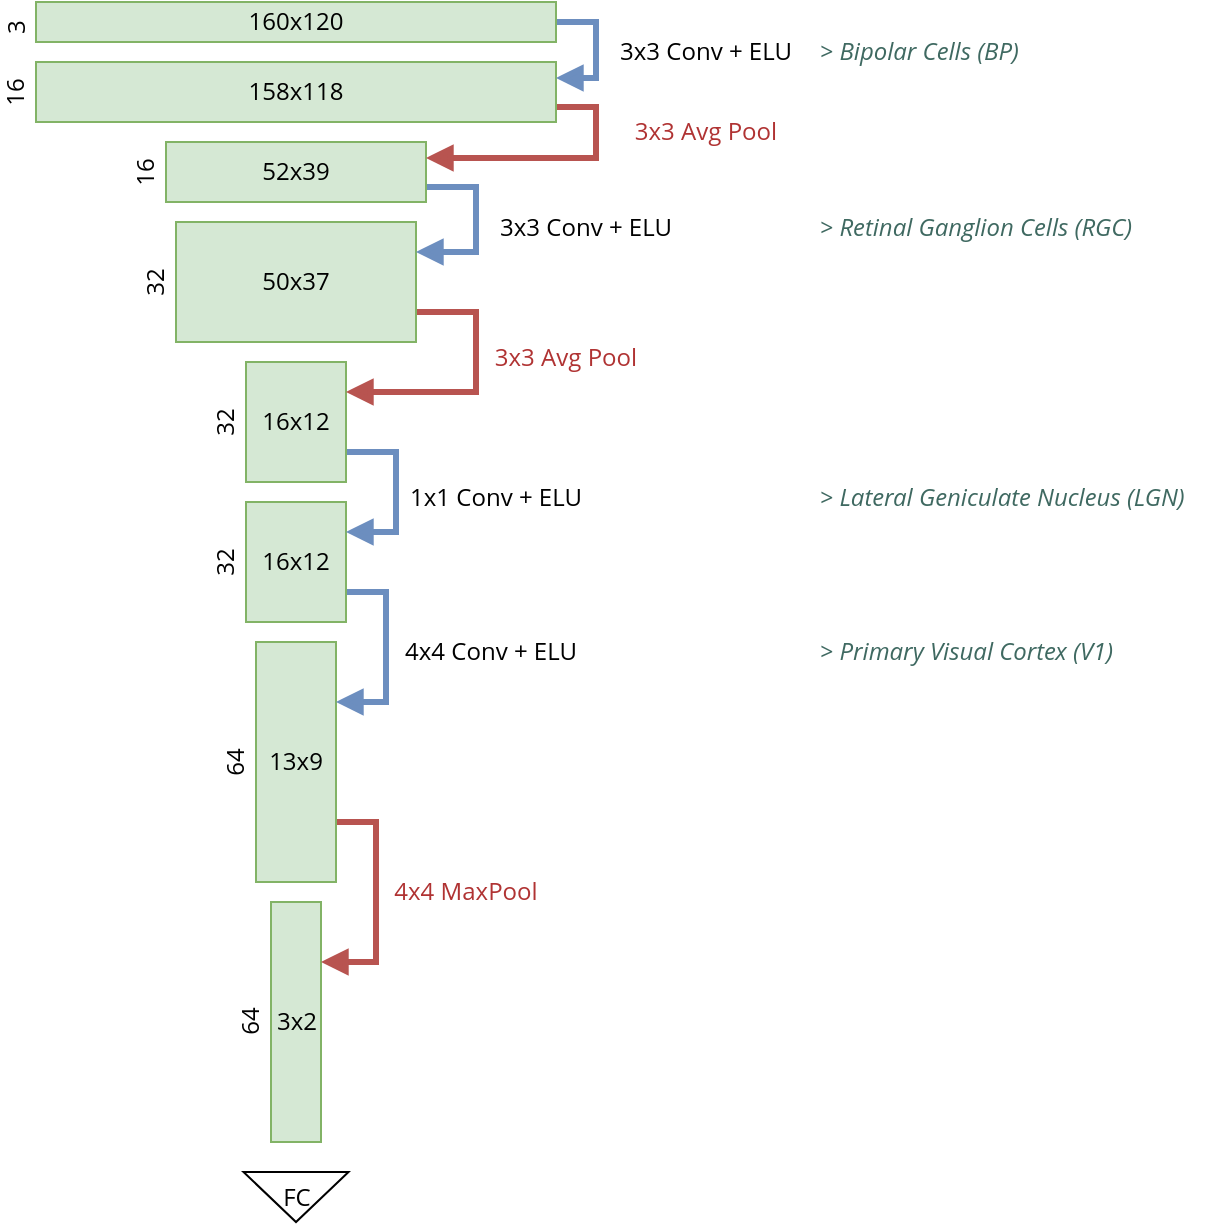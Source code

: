<mxfile version="22.1.7" type="device">
  <diagram name="Page-1" id="2Zx32FGnAGuSmtZ0bR-C">
    <mxGraphModel dx="1430" dy="795" grid="1" gridSize="10" guides="1" tooltips="1" connect="1" arrows="1" fold="1" page="1" pageScale="1" pageWidth="850" pageHeight="1100" math="0" shadow="0">
      <root>
        <mxCell id="0" />
        <mxCell id="1" parent="0" />
        <mxCell id="cTztiCFyfyrL-qmUImRp-16" value="3x2" style="rounded=0;whiteSpace=wrap;html=1;fillColor=#d5e8d4;strokeColor=#82b366;fontFamily=Open Sans;fontSource=https%3A%2F%2Ffonts.googleapis.com%2Fcss%3Ffamily%3DOpen%2BSans;" vertex="1" parent="1">
          <mxGeometry x="157.5" y="530" width="25" height="120" as="geometry" />
        </mxCell>
        <mxCell id="cTztiCFyfyrL-qmUImRp-35" style="edgeStyle=orthogonalEdgeStyle;rounded=0;orthogonalLoop=1;jettySize=auto;html=1;exitX=1;exitY=0.75;exitDx=0;exitDy=0;entryX=1;entryY=0.25;entryDx=0;entryDy=0;strokeWidth=3;fillColor=#f8cecc;strokeColor=#b85450;endArrow=block;endFill=1;fontFamily=Open Sans;fontSource=https%3A%2F%2Ffonts.googleapis.com%2Fcss%3Ffamily%3DOpen%2BSans;" edge="1" parent="1" source="cTztiCFyfyrL-qmUImRp-17" target="cTztiCFyfyrL-qmUImRp-16">
          <mxGeometry relative="1" as="geometry" />
        </mxCell>
        <mxCell id="cTztiCFyfyrL-qmUImRp-17" value="13x9" style="rounded=0;whiteSpace=wrap;html=1;fillColor=#d5e8d4;strokeColor=#82b366;fontFamily=Open Sans;fontSource=https%3A%2F%2Ffonts.googleapis.com%2Fcss%3Ffamily%3DOpen%2BSans;" vertex="1" parent="1">
          <mxGeometry x="150" y="400" width="40" height="120" as="geometry" />
        </mxCell>
        <mxCell id="cTztiCFyfyrL-qmUImRp-34" style="edgeStyle=orthogonalEdgeStyle;rounded=0;orthogonalLoop=1;jettySize=auto;html=1;exitX=1;exitY=0.75;exitDx=0;exitDy=0;entryX=1;entryY=0.25;entryDx=0;entryDy=0;strokeWidth=3;fillColor=#dae8fc;strokeColor=#6c8ebf;endArrow=block;endFill=1;fontFamily=Open Sans;fontSource=https%3A%2F%2Ffonts.googleapis.com%2Fcss%3Ffamily%3DOpen%2BSans;" edge="1" parent="1" source="cTztiCFyfyrL-qmUImRp-18" target="cTztiCFyfyrL-qmUImRp-17">
          <mxGeometry relative="1" as="geometry" />
        </mxCell>
        <mxCell id="cTztiCFyfyrL-qmUImRp-18" value="16x12" style="rounded=0;whiteSpace=wrap;html=1;fillColor=#d5e8d4;strokeColor=#82b366;fontFamily=Open Sans;fontSource=https%3A%2F%2Ffonts.googleapis.com%2Fcss%3Ffamily%3DOpen%2BSans;" vertex="1" parent="1">
          <mxGeometry x="145" y="330" width="50" height="60" as="geometry" />
        </mxCell>
        <mxCell id="cTztiCFyfyrL-qmUImRp-33" style="edgeStyle=orthogonalEdgeStyle;rounded=0;orthogonalLoop=1;jettySize=auto;html=1;exitX=1;exitY=0.75;exitDx=0;exitDy=0;entryX=1;entryY=0.25;entryDx=0;entryDy=0;strokeWidth=3;fillColor=#dae8fc;strokeColor=#6c8ebf;endArrow=block;endFill=1;fontFamily=Open Sans;fontSource=https%3A%2F%2Ffonts.googleapis.com%2Fcss%3Ffamily%3DOpen%2BSans;" edge="1" parent="1" source="cTztiCFyfyrL-qmUImRp-19" target="cTztiCFyfyrL-qmUImRp-18">
          <mxGeometry relative="1" as="geometry">
            <Array as="points">
              <mxPoint x="220" y="305" />
              <mxPoint x="220" y="345" />
            </Array>
          </mxGeometry>
        </mxCell>
        <mxCell id="cTztiCFyfyrL-qmUImRp-19" value="16x12" style="rounded=0;whiteSpace=wrap;html=1;fillColor=#d5e8d4;strokeColor=#82b366;fontFamily=Open Sans;fontSource=https%3A%2F%2Ffonts.googleapis.com%2Fcss%3Ffamily%3DOpen%2BSans;" vertex="1" parent="1">
          <mxGeometry x="145" y="260" width="50" height="60" as="geometry" />
        </mxCell>
        <mxCell id="cTztiCFyfyrL-qmUImRp-32" style="edgeStyle=orthogonalEdgeStyle;rounded=0;orthogonalLoop=1;jettySize=auto;html=1;exitX=1;exitY=0.75;exitDx=0;exitDy=0;entryX=1;entryY=0.25;entryDx=0;entryDy=0;strokeWidth=3;fillColor=#f8cecc;strokeColor=#b85450;endArrow=block;endFill=1;fontFamily=Open Sans;fontSource=https%3A%2F%2Ffonts.googleapis.com%2Fcss%3Ffamily%3DOpen%2BSans;" edge="1" parent="1" source="cTztiCFyfyrL-qmUImRp-20" target="cTztiCFyfyrL-qmUImRp-19">
          <mxGeometry relative="1" as="geometry">
            <Array as="points">
              <mxPoint x="260" y="235" />
              <mxPoint x="260" y="275" />
            </Array>
          </mxGeometry>
        </mxCell>
        <mxCell id="cTztiCFyfyrL-qmUImRp-20" value="50x37" style="rounded=0;whiteSpace=wrap;html=1;fillColor=#d5e8d4;strokeColor=#82b366;fontFamily=Open Sans;fontSource=https%3A%2F%2Ffonts.googleapis.com%2Fcss%3Ffamily%3DOpen%2BSans;" vertex="1" parent="1">
          <mxGeometry x="110" y="190" width="120" height="60" as="geometry" />
        </mxCell>
        <mxCell id="cTztiCFyfyrL-qmUImRp-31" style="edgeStyle=orthogonalEdgeStyle;rounded=0;orthogonalLoop=1;jettySize=auto;html=1;exitX=1;exitY=0.75;exitDx=0;exitDy=0;entryX=1;entryY=0.25;entryDx=0;entryDy=0;strokeWidth=3;fillColor=#dae8fc;strokeColor=#6c8ebf;endArrow=block;endFill=1;fontFamily=Open Sans;fontSource=https%3A%2F%2Ffonts.googleapis.com%2Fcss%3Ffamily%3DOpen%2BSans;" edge="1" parent="1" source="cTztiCFyfyrL-qmUImRp-21" target="cTztiCFyfyrL-qmUImRp-20">
          <mxGeometry relative="1" as="geometry">
            <Array as="points">
              <mxPoint x="260" y="173" />
              <mxPoint x="260" y="205" />
            </Array>
          </mxGeometry>
        </mxCell>
        <mxCell id="cTztiCFyfyrL-qmUImRp-21" value="52x39" style="rounded=0;whiteSpace=wrap;html=1;fillColor=#d5e8d4;strokeColor=#82b366;fontFamily=Open Sans;fontSource=https%3A%2F%2Ffonts.googleapis.com%2Fcss%3Ffamily%3DOpen%2BSans;" vertex="1" parent="1">
          <mxGeometry x="105" y="150" width="130" height="30" as="geometry" />
        </mxCell>
        <mxCell id="cTztiCFyfyrL-qmUImRp-30" style="edgeStyle=orthogonalEdgeStyle;rounded=0;orthogonalLoop=1;jettySize=auto;html=1;exitX=1;exitY=0.75;exitDx=0;exitDy=0;entryX=1;entryY=0.25;entryDx=0;entryDy=0;endArrow=block;endFill=1;strokeWidth=3;fillColor=#f8cecc;strokeColor=#b85450;fontFamily=Open Sans;fontSource=https%3A%2F%2Ffonts.googleapis.com%2Fcss%3Ffamily%3DOpen%2BSans;" edge="1" parent="1" source="cTztiCFyfyrL-qmUImRp-22" target="cTztiCFyfyrL-qmUImRp-21">
          <mxGeometry relative="1" as="geometry">
            <Array as="points">
              <mxPoint x="320" y="133" />
              <mxPoint x="320" y="158" />
              <mxPoint x="235" y="158" />
            </Array>
          </mxGeometry>
        </mxCell>
        <mxCell id="cTztiCFyfyrL-qmUImRp-22" value="158x118" style="rounded=0;whiteSpace=wrap;html=1;fillColor=#d5e8d4;strokeColor=#82b366;fontFamily=Open Sans;fontSource=https%3A%2F%2Ffonts.googleapis.com%2Fcss%3Ffamily%3DOpen%2BSans;" vertex="1" parent="1">
          <mxGeometry x="40" y="110" width="260" height="30" as="geometry" />
        </mxCell>
        <mxCell id="cTztiCFyfyrL-qmUImRp-29" style="edgeStyle=orthogonalEdgeStyle;rounded=0;orthogonalLoop=1;jettySize=auto;html=1;exitX=1;exitY=0.5;exitDx=0;exitDy=0;entryX=1;entryY=0.25;entryDx=0;entryDy=0;endArrow=block;endFill=1;strokeWidth=3;fillColor=#dae8fc;strokeColor=#6c8ebf;fontFamily=Open Sans;fontSource=https%3A%2F%2Ffonts.googleapis.com%2Fcss%3Ffamily%3DOpen%2BSans;" edge="1" parent="1" source="cTztiCFyfyrL-qmUImRp-23" target="cTztiCFyfyrL-qmUImRp-22">
          <mxGeometry relative="1" as="geometry">
            <Array as="points">
              <mxPoint x="320" y="90" />
              <mxPoint x="320" y="118" />
              <mxPoint x="300" y="118" />
            </Array>
          </mxGeometry>
        </mxCell>
        <mxCell id="cTztiCFyfyrL-qmUImRp-23" value="160x120" style="rounded=0;whiteSpace=wrap;html=1;fillColor=#d5e8d4;strokeColor=#82b366;fontFamily=Open Sans;fontSource=https%3A%2F%2Ffonts.googleapis.com%2Fcss%3Ffamily%3DOpen%2BSans;" vertex="1" parent="1">
          <mxGeometry x="40" y="80" width="260" height="20" as="geometry" />
        </mxCell>
        <mxCell id="cTztiCFyfyrL-qmUImRp-39" value="3x3 Conv + ELU" style="text;html=1;strokeColor=none;fillColor=none;align=center;verticalAlign=middle;whiteSpace=wrap;rounded=0;fontFamily=Open Sans;fontSource=https%3A%2F%2Ffonts.googleapis.com%2Fcss%3Ffamily%3DOpen%2BSans;" vertex="1" parent="1">
          <mxGeometry x="320" y="90" width="110" height="30" as="geometry" />
        </mxCell>
        <mxCell id="cTztiCFyfyrL-qmUImRp-40" value="3x3 Avg Pool" style="text;html=1;strokeColor=none;fillColor=none;align=center;verticalAlign=middle;whiteSpace=wrap;rounded=0;fontColor=#B03333;fontFamily=Open Sans;fontSource=https%3A%2F%2Ffonts.googleapis.com%2Fcss%3Ffamily%3DOpen%2BSans;" vertex="1" parent="1">
          <mxGeometry x="320" y="130" width="110" height="30" as="geometry" />
        </mxCell>
        <mxCell id="cTztiCFyfyrL-qmUImRp-41" value="3x3 Conv + ELU" style="text;html=1;strokeColor=none;fillColor=none;align=center;verticalAlign=middle;whiteSpace=wrap;rounded=0;fontFamily=Open Sans;fontSource=https%3A%2F%2Ffonts.googleapis.com%2Fcss%3Ffamily%3DOpen%2BSans;" vertex="1" parent="1">
          <mxGeometry x="260" y="172.5" width="110" height="40" as="geometry" />
        </mxCell>
        <mxCell id="cTztiCFyfyrL-qmUImRp-42" value="3x3 Avg Pool" style="text;html=1;strokeColor=none;fillColor=none;align=center;verticalAlign=middle;whiteSpace=wrap;rounded=0;fontColor=#B03333;fontFamily=Open Sans;fontSource=https%3A%2F%2Ffonts.googleapis.com%2Fcss%3Ffamily%3DOpen%2BSans;" vertex="1" parent="1">
          <mxGeometry x="250" y="232.5" width="110" height="50" as="geometry" />
        </mxCell>
        <mxCell id="cTztiCFyfyrL-qmUImRp-43" value="1x1 Conv  + ELU" style="text;html=1;strokeColor=none;fillColor=none;align=center;verticalAlign=middle;whiteSpace=wrap;rounded=0;fontFamily=Open Sans;fontSource=https%3A%2F%2Ffonts.googleapis.com%2Fcss%3Ffamily%3DOpen%2BSans;" vertex="1" parent="1">
          <mxGeometry x="210" y="302.5" width="120" height="50" as="geometry" />
        </mxCell>
        <mxCell id="cTztiCFyfyrL-qmUImRp-44" value="3" style="text;html=1;strokeColor=none;fillColor=none;align=center;verticalAlign=middle;whiteSpace=wrap;rounded=0;rotation=-90;fontFamily=Open Sans;fontSource=https%3A%2F%2Ffonts.googleapis.com%2Fcss%3Ffamily%3DOpen%2BSans;" vertex="1" parent="1">
          <mxGeometry x="20" y="85" width="20" height="15" as="geometry" />
        </mxCell>
        <mxCell id="cTztiCFyfyrL-qmUImRp-45" value="16" style="text;html=1;strokeColor=none;fillColor=none;align=center;verticalAlign=middle;whiteSpace=wrap;rounded=0;rotation=-90;fontFamily=Open Sans;fontSource=https%3A%2F%2Ffonts.googleapis.com%2Fcss%3Ffamily%3DOpen%2BSans;" vertex="1" parent="1">
          <mxGeometry x="20" y="117.5" width="20" height="15" as="geometry" />
        </mxCell>
        <mxCell id="cTztiCFyfyrL-qmUImRp-46" value="16" style="text;html=1;strokeColor=none;fillColor=none;align=center;verticalAlign=middle;whiteSpace=wrap;rounded=0;rotation=-90;fontFamily=Open Sans;fontSource=https%3A%2F%2Ffonts.googleapis.com%2Fcss%3Ffamily%3DOpen%2BSans;" vertex="1" parent="1">
          <mxGeometry x="85" y="157.5" width="20" height="15" as="geometry" />
        </mxCell>
        <mxCell id="cTztiCFyfyrL-qmUImRp-47" value="32" style="text;html=1;strokeColor=none;fillColor=none;align=center;verticalAlign=middle;whiteSpace=wrap;rounded=0;rotation=-90;fontFamily=Open Sans;fontSource=https%3A%2F%2Ffonts.googleapis.com%2Fcss%3Ffamily%3DOpen%2BSans;" vertex="1" parent="1">
          <mxGeometry x="90" y="212.5" width="20" height="15" as="geometry" />
        </mxCell>
        <mxCell id="cTztiCFyfyrL-qmUImRp-48" value="32" style="text;html=1;strokeColor=none;fillColor=none;align=center;verticalAlign=middle;whiteSpace=wrap;rounded=0;rotation=-90;fontFamily=Open Sans;fontSource=https%3A%2F%2Ffonts.googleapis.com%2Fcss%3Ffamily%3DOpen%2BSans;" vertex="1" parent="1">
          <mxGeometry x="125" y="282.5" width="20" height="15" as="geometry" />
        </mxCell>
        <mxCell id="cTztiCFyfyrL-qmUImRp-49" value="32" style="text;html=1;strokeColor=none;fillColor=none;align=center;verticalAlign=middle;whiteSpace=wrap;rounded=0;rotation=-90;fontFamily=Open Sans;fontSource=https%3A%2F%2Ffonts.googleapis.com%2Fcss%3Ffamily%3DOpen%2BSans;" vertex="1" parent="1">
          <mxGeometry x="125" y="352.5" width="20" height="15" as="geometry" />
        </mxCell>
        <mxCell id="cTztiCFyfyrL-qmUImRp-50" value="64" style="text;html=1;strokeColor=none;fillColor=none;align=center;verticalAlign=middle;whiteSpace=wrap;rounded=0;rotation=-90;fontFamily=Open Sans;fontSource=https%3A%2F%2Ffonts.googleapis.com%2Fcss%3Ffamily%3DOpen%2BSans;" vertex="1" parent="1">
          <mxGeometry x="130" y="452.5" width="20" height="15" as="geometry" />
        </mxCell>
        <mxCell id="cTztiCFyfyrL-qmUImRp-51" value="64" style="text;html=1;strokeColor=none;fillColor=none;align=center;verticalAlign=middle;whiteSpace=wrap;rounded=0;rotation=-90;fontFamily=Open Sans;fontSource=https%3A%2F%2Ffonts.googleapis.com%2Fcss%3Ffamily%3DOpen%2BSans;" vertex="1" parent="1">
          <mxGeometry x="137.5" y="582.5" width="20" height="15" as="geometry" />
        </mxCell>
        <mxCell id="cTztiCFyfyrL-qmUImRp-52" value="4x4 Conv + ELU" style="text;html=1;strokeColor=none;fillColor=none;align=center;verticalAlign=middle;whiteSpace=wrap;rounded=0;fontFamily=Open Sans;fontSource=https%3A%2F%2Ffonts.googleapis.com%2Fcss%3Ffamily%3DOpen%2BSans;" vertex="1" parent="1">
          <mxGeometry x="195" y="380" width="145" height="50" as="geometry" />
        </mxCell>
        <mxCell id="cTztiCFyfyrL-qmUImRp-53" value="4x4 MaxPool" style="text;html=1;strokeColor=none;fillColor=none;align=center;verticalAlign=middle;whiteSpace=wrap;rounded=0;fontColor=#B03333;fontFamily=Open Sans;fontSource=https%3A%2F%2Ffonts.googleapis.com%2Fcss%3Ffamily%3DOpen%2BSans;" vertex="1" parent="1">
          <mxGeometry x="200" y="500" width="110" height="50" as="geometry" />
        </mxCell>
        <mxCell id="cTztiCFyfyrL-qmUImRp-57" value="FC" style="triangle;whiteSpace=wrap;html=1;rotation=0;direction=south;fontFamily=Open Sans;fontSource=https%3A%2F%2Ffonts.googleapis.com%2Fcss%3Ffamily%3DOpen%2BSans;" vertex="1" parent="1">
          <mxGeometry x="143.75" y="665" width="52.5" height="25" as="geometry" />
        </mxCell>
        <mxCell id="cTztiCFyfyrL-qmUImRp-58" value="&amp;gt; Bipolar Cells (BP)" style="text;html=1;strokeColor=none;fillColor=none;align=left;verticalAlign=middle;whiteSpace=wrap;rounded=0;fontColor=#3F6961;fontStyle=2;fontFamily=Open Sans;fontSource=https%3A%2F%2Ffonts.googleapis.com%2Fcss%3Ffamily%3DOpen%2BSans;" vertex="1" parent="1">
          <mxGeometry x="430" y="90" width="180" height="30" as="geometry" />
        </mxCell>
        <mxCell id="cTztiCFyfyrL-qmUImRp-59" value="&amp;gt; Retinal Ganglion Cells (RGC)" style="text;html=1;strokeColor=none;fillColor=none;align=left;verticalAlign=middle;whiteSpace=wrap;rounded=0;fontColor=#3F6961;fontStyle=2;fontFamily=Open Sans;fontSource=https%3A%2F%2Ffonts.googleapis.com%2Fcss%3Ffamily%3DOpen%2BSans;" vertex="1" parent="1">
          <mxGeometry x="430" y="177.5" width="190" height="30" as="geometry" />
        </mxCell>
        <mxCell id="cTztiCFyfyrL-qmUImRp-60" value="&amp;gt; Lateral Geniculate Nucleus (LGN)" style="text;html=1;strokeColor=none;fillColor=none;align=left;verticalAlign=middle;whiteSpace=wrap;rounded=0;fontColor=#3F6961;fontStyle=2;fontFamily=Open Sans;fontSource=https%3A%2F%2Ffonts.googleapis.com%2Fcss%3Ffamily%3DOpen%2BSans;" vertex="1" parent="1">
          <mxGeometry x="430" y="312.5" width="200" height="30" as="geometry" />
        </mxCell>
        <mxCell id="cTztiCFyfyrL-qmUImRp-61" value="&amp;gt; Primary Visual Cortex (V1)" style="text;html=1;strokeColor=none;fillColor=none;align=left;verticalAlign=middle;whiteSpace=wrap;rounded=0;fontColor=#3F6961;fontStyle=2;fontFamily=Open Sans;fontSource=https%3A%2F%2Ffonts.googleapis.com%2Fcss%3Ffamily%3DOpen%2BSans;" vertex="1" parent="1">
          <mxGeometry x="430" y="390" width="190" height="30" as="geometry" />
        </mxCell>
      </root>
    </mxGraphModel>
  </diagram>
</mxfile>
